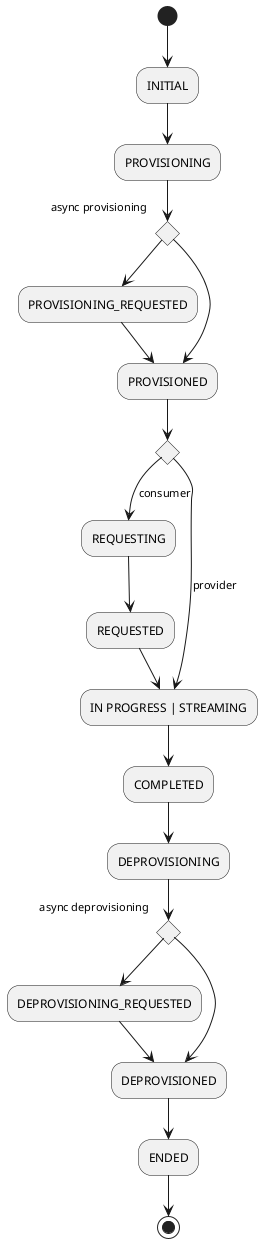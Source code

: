'
'  Copyright (c) 2021 Daimler TSS GmbH
'
'  This program and the accompanying materials are made available under the
'  terms of the Apache License, Version 2.0 which is available at
'  https://www.apache.org/licenses/LICENSE-2.0
'
'  SPDX-License-Identifier: Apache-2.0
'
'  Contributors:
'       Daimler TSS GmbH - Initial Draft
'
'

@startuml

skinParam NoteBackgroundColor WhiteSmoke
skinParam NoteFontColor Black
skinParam ParticipantBackgroundColor WhiteSmoke
skinParam ActorBackgroundColor WhiteSmoke
skinParam AgentBackgroundColor White
skinParam AgentBorderColor SkyBlue
skinparam shadowing false

(*) --> INITIAL
--> PROVISIONING
if "async provisioning" then
    --> PROVISIONING_REQUESTED
    --> PROVISIONED
else
    --> PROVISIONED
if "" then
    --> [consumer] REQUESTING
    --> REQUESTED
    --> IN PROGRESS | STREAMING
else
    --> [provider] IN PROGRESS | STREAMING
--> COMPLETED
--> DEPROVISIONING
if "async deprovisioning" then
    --> DEPROVISIONING_REQUESTED
    --> DEPROVISIONED
else
    --> DEPROVISIONED
--> ENDED
--> (*)

@enduml